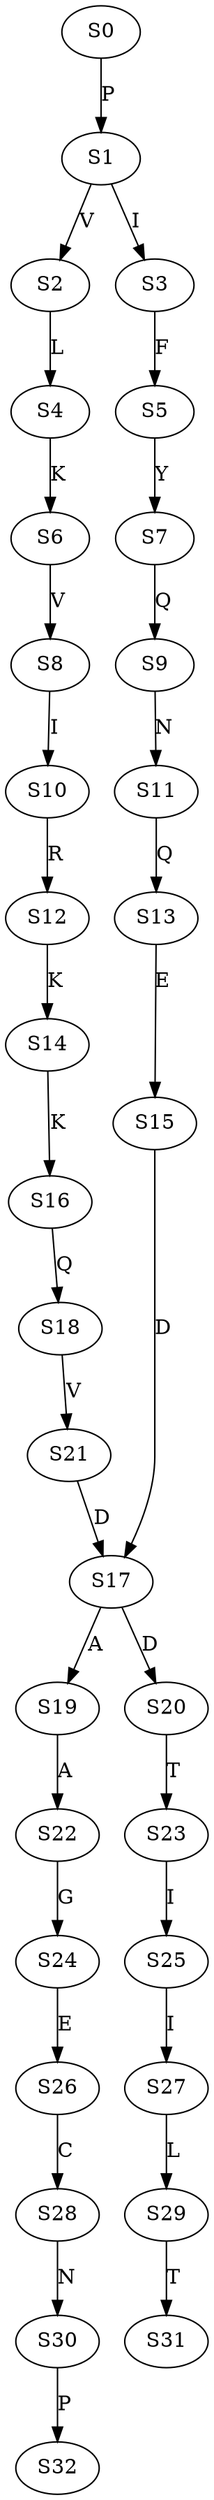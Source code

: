 strict digraph  {
	S0 -> S1 [ label = P ];
	S1 -> S2 [ label = V ];
	S1 -> S3 [ label = I ];
	S2 -> S4 [ label = L ];
	S3 -> S5 [ label = F ];
	S4 -> S6 [ label = K ];
	S5 -> S7 [ label = Y ];
	S6 -> S8 [ label = V ];
	S7 -> S9 [ label = Q ];
	S8 -> S10 [ label = I ];
	S9 -> S11 [ label = N ];
	S10 -> S12 [ label = R ];
	S11 -> S13 [ label = Q ];
	S12 -> S14 [ label = K ];
	S13 -> S15 [ label = E ];
	S14 -> S16 [ label = K ];
	S15 -> S17 [ label = D ];
	S16 -> S18 [ label = Q ];
	S17 -> S19 [ label = A ];
	S17 -> S20 [ label = D ];
	S18 -> S21 [ label = V ];
	S19 -> S22 [ label = A ];
	S20 -> S23 [ label = T ];
	S21 -> S17 [ label = D ];
	S22 -> S24 [ label = G ];
	S23 -> S25 [ label = I ];
	S24 -> S26 [ label = E ];
	S25 -> S27 [ label = I ];
	S26 -> S28 [ label = C ];
	S27 -> S29 [ label = L ];
	S28 -> S30 [ label = N ];
	S29 -> S31 [ label = T ];
	S30 -> S32 [ label = P ];
}
